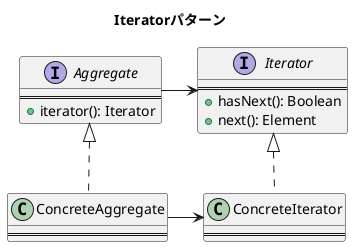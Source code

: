 @startuml

title Iteratorパターン

interface Aggregate {
  ====
  + iterator(): Iterator
}

interface Iterator{
  ====
  + hasNext(): Boolean
  + next(): Element
}

class ConcreteAggregate {
  ====
}

class ConcreteIterator {
  ====
}

Aggregate -right-> Iterator
ConcreteAggregate -right-> ConcreteIterator

ConcreteAggregate .up.|> Aggregate
ConcreteIterator .up.|> Iterator

@enduml

@startuml

title Books

class Book {
  + title: String
  + author: String
}

interface Books {
  ====
  + iterator(): BooksIterator
}

interface BooksIterator{
  ====
  + hasNext(): Boolean
  + next(): Book
}

class BookBox {
  ~ books: List<Book>
  ====
}

class BoxIterator {
  - iterator: Iterator
  ====
}

class BookShelf {
  ~ firstLevel: List<Book>
  ~ secondLevel: List<Book>
  ~ MAX: Integer
  ====
}

class ShelfIterator {
  - bookShelf: BookShelf
  ====
}

Book -o Books

Books -right-> BooksIterator
BookBox --> BoxIterator
BookShelf --> ShelfIterator

BookBox .up.|> Books
BookShelf .up.|> Books
BoxIterator .up.|> BooksIterator
ShelfIterator .up.|> BooksIterator


@enduml
